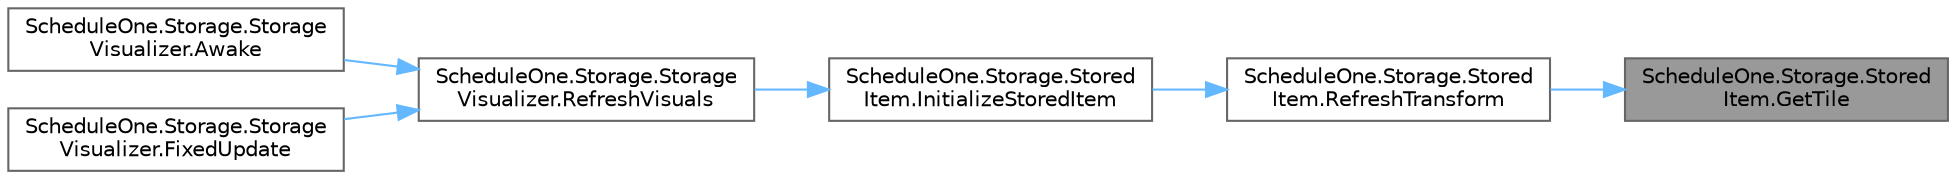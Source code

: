 digraph "ScheduleOne.Storage.StoredItem.GetTile"
{
 // LATEX_PDF_SIZE
  bgcolor="transparent";
  edge [fontname=Helvetica,fontsize=10,labelfontname=Helvetica,labelfontsize=10];
  node [fontname=Helvetica,fontsize=10,shape=box,height=0.2,width=0.4];
  rankdir="RL";
  Node1 [id="Node000001",label="ScheduleOne.Storage.Stored\lItem.GetTile",height=0.2,width=0.4,color="gray40", fillcolor="grey60", style="filled", fontcolor="black",tooltip=" "];
  Node1 -> Node2 [id="edge1_Node000001_Node000002",dir="back",color="steelblue1",style="solid",tooltip=" "];
  Node2 [id="Node000002",label="ScheduleOne.Storage.Stored\lItem.RefreshTransform",height=0.2,width=0.4,color="grey40", fillcolor="white", style="filled",URL="$class_schedule_one_1_1_storage_1_1_stored_item.html#a4aecc4934dc19ff6fd8e8d3dd0ea376f",tooltip=" "];
  Node2 -> Node3 [id="edge2_Node000002_Node000003",dir="back",color="steelblue1",style="solid",tooltip=" "];
  Node3 [id="Node000003",label="ScheduleOne.Storage.Stored\lItem.InitializeStoredItem",height=0.2,width=0.4,color="grey40", fillcolor="white", style="filled",URL="$class_schedule_one_1_1_storage_1_1_stored_item.html#a9f443d3ed1758a0255253e691dc25b85",tooltip=" "];
  Node3 -> Node4 [id="edge3_Node000003_Node000004",dir="back",color="steelblue1",style="solid",tooltip=" "];
  Node4 [id="Node000004",label="ScheduleOne.Storage.Storage\lVisualizer.RefreshVisuals",height=0.2,width=0.4,color="grey40", fillcolor="white", style="filled",URL="$class_schedule_one_1_1_storage_1_1_storage_visualizer.html#a2b30f3101063de00c9f2d3e7e8499235",tooltip=" "];
  Node4 -> Node5 [id="edge4_Node000004_Node000005",dir="back",color="steelblue1",style="solid",tooltip=" "];
  Node5 [id="Node000005",label="ScheduleOne.Storage.Storage\lVisualizer.Awake",height=0.2,width=0.4,color="grey40", fillcolor="white", style="filled",URL="$class_schedule_one_1_1_storage_1_1_storage_visualizer.html#a56cd619bce57316ccce9d900ee4bdc93",tooltip=" "];
  Node4 -> Node6 [id="edge5_Node000004_Node000006",dir="back",color="steelblue1",style="solid",tooltip=" "];
  Node6 [id="Node000006",label="ScheduleOne.Storage.Storage\lVisualizer.FixedUpdate",height=0.2,width=0.4,color="grey40", fillcolor="white", style="filled",URL="$class_schedule_one_1_1_storage_1_1_storage_visualizer.html#a8f0e5c8384e4962c662ead80708ae180",tooltip=" "];
}
